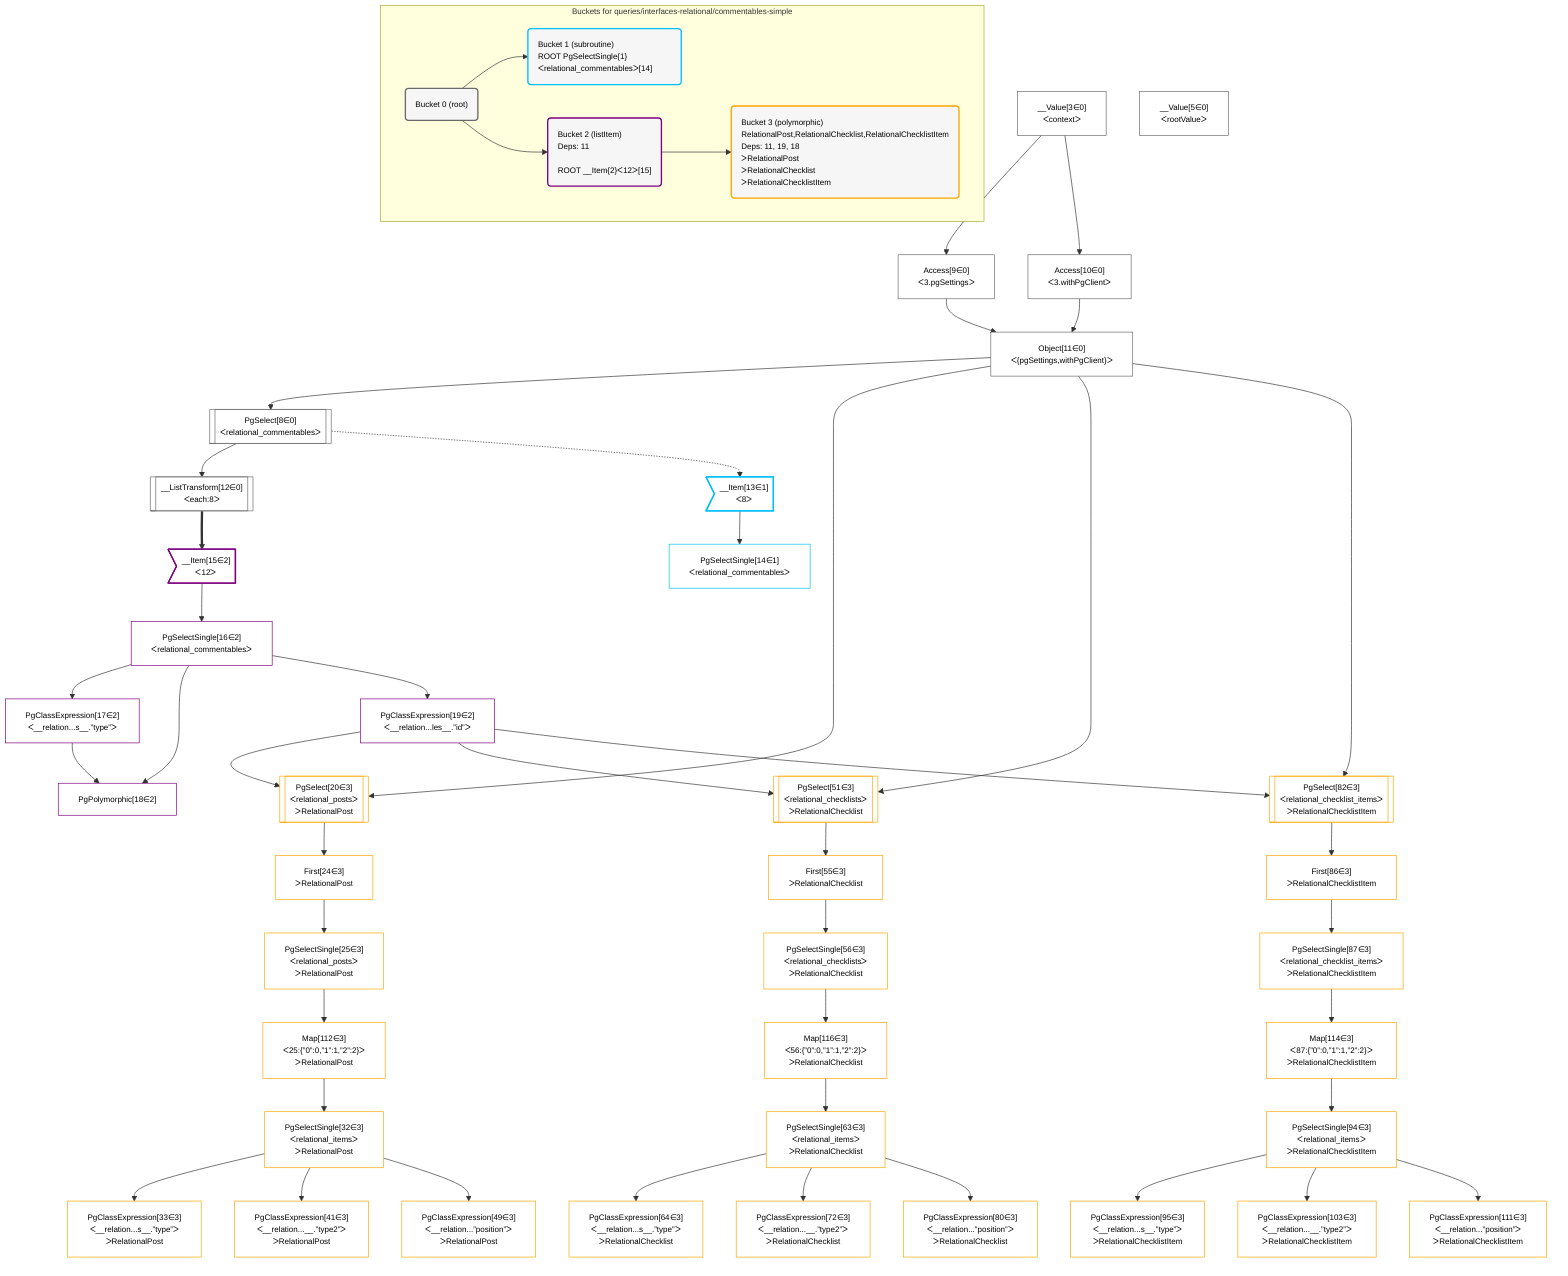 %%{init: {'themeVariables': { 'fontSize': '12px'}}}%%
graph TD
    classDef path fill:#eee,stroke:#000,color:#000
    classDef plan fill:#fff,stroke-width:1px,color:#000
    classDef itemplan fill:#fff,stroke-width:2px,color:#000
    classDef sideeffectplan fill:#f00,stroke-width:2px,color:#000
    classDef bucket fill:#f6f6f6,color:#000,stroke-width:2px,text-align:left


    %% define steps
    __Value3["__Value[3∈0]<br />ᐸcontextᐳ"]:::plan
    __Value5["__Value[5∈0]<br />ᐸrootValueᐳ"]:::plan
    Access9["Access[9∈0]<br />ᐸ3.pgSettingsᐳ"]:::plan
    Access10["Access[10∈0]<br />ᐸ3.withPgClientᐳ"]:::plan
    Object11["Object[11∈0]<br />ᐸ{pgSettings,withPgClient}ᐳ"]:::plan
    PgSelect8[["PgSelect[8∈0]<br />ᐸrelational_commentablesᐳ"]]:::plan
    __ListTransform12[["__ListTransform[12∈0]<br />ᐸeach:8ᐳ"]]:::plan
    __Item13>"__Item[13∈1]<br />ᐸ8ᐳ"]:::itemplan
    PgSelectSingle14["PgSelectSingle[14∈1]<br />ᐸrelational_commentablesᐳ"]:::plan
    __Item15>"__Item[15∈2]<br />ᐸ12ᐳ"]:::itemplan
    PgSelectSingle16["PgSelectSingle[16∈2]<br />ᐸrelational_commentablesᐳ"]:::plan
    PgClassExpression17["PgClassExpression[17∈2]<br />ᐸ__relation...s__.”type”ᐳ"]:::plan
    PgPolymorphic18["PgPolymorphic[18∈2]"]:::plan
    PgClassExpression19["PgClassExpression[19∈2]<br />ᐸ__relation...les__.”id”ᐳ"]:::plan
    PgSelect20[["PgSelect[20∈3]<br />ᐸrelational_postsᐳ<br />ᐳRelationalPost"]]:::plan
    First24["First[24∈3]<br />ᐳRelationalPost"]:::plan
    PgSelectSingle25["PgSelectSingle[25∈3]<br />ᐸrelational_postsᐳ<br />ᐳRelationalPost"]:::plan
    Map112["Map[112∈3]<br />ᐸ25:{”0”:0,”1”:1,”2”:2}ᐳ<br />ᐳRelationalPost"]:::plan
    PgSelectSingle32["PgSelectSingle[32∈3]<br />ᐸrelational_itemsᐳ<br />ᐳRelationalPost"]:::plan
    PgClassExpression33["PgClassExpression[33∈3]<br />ᐸ__relation...s__.”type”ᐳ<br />ᐳRelationalPost"]:::plan
    PgClassExpression41["PgClassExpression[41∈3]<br />ᐸ__relation...__.”type2”ᐳ<br />ᐳRelationalPost"]:::plan
    PgClassExpression49["PgClassExpression[49∈3]<br />ᐸ__relation...”position”ᐳ<br />ᐳRelationalPost"]:::plan
    PgSelect51[["PgSelect[51∈3]<br />ᐸrelational_checklistsᐳ<br />ᐳRelationalChecklist"]]:::plan
    First55["First[55∈3]<br />ᐳRelationalChecklist"]:::plan
    PgSelectSingle56["PgSelectSingle[56∈3]<br />ᐸrelational_checklistsᐳ<br />ᐳRelationalChecklist"]:::plan
    Map116["Map[116∈3]<br />ᐸ56:{”0”:0,”1”:1,”2”:2}ᐳ<br />ᐳRelationalChecklist"]:::plan
    PgSelectSingle63["PgSelectSingle[63∈3]<br />ᐸrelational_itemsᐳ<br />ᐳRelationalChecklist"]:::plan
    PgClassExpression64["PgClassExpression[64∈3]<br />ᐸ__relation...s__.”type”ᐳ<br />ᐳRelationalChecklist"]:::plan
    PgClassExpression72["PgClassExpression[72∈3]<br />ᐸ__relation...__.”type2”ᐳ<br />ᐳRelationalChecklist"]:::plan
    PgClassExpression80["PgClassExpression[80∈3]<br />ᐸ__relation...”position”ᐳ<br />ᐳRelationalChecklist"]:::plan
    PgSelect82[["PgSelect[82∈3]<br />ᐸrelational_checklist_itemsᐳ<br />ᐳRelationalChecklistItem"]]:::plan
    First86["First[86∈3]<br />ᐳRelationalChecklistItem"]:::plan
    PgSelectSingle87["PgSelectSingle[87∈3]<br />ᐸrelational_checklist_itemsᐳ<br />ᐳRelationalChecklistItem"]:::plan
    Map114["Map[114∈3]<br />ᐸ87:{”0”:0,”1”:1,”2”:2}ᐳ<br />ᐳRelationalChecklistItem"]:::plan
    PgSelectSingle94["PgSelectSingle[94∈3]<br />ᐸrelational_itemsᐳ<br />ᐳRelationalChecklistItem"]:::plan
    PgClassExpression95["PgClassExpression[95∈3]<br />ᐸ__relation...s__.”type”ᐳ<br />ᐳRelationalChecklistItem"]:::plan
    PgClassExpression103["PgClassExpression[103∈3]<br />ᐸ__relation...__.”type2”ᐳ<br />ᐳRelationalChecklistItem"]:::plan
    PgClassExpression111["PgClassExpression[111∈3]<br />ᐸ__relation...”position”ᐳ<br />ᐳRelationalChecklistItem"]:::plan

    %% plan dependencies
    __Value3 --> Access9
    __Value3 --> Access10
    Access9 & Access10 --> Object11
    Object11 --> PgSelect8
    PgSelect8 --> __ListTransform12
    PgSelect8 -.-> __Item13
    __Item13 --> PgSelectSingle14
    __ListTransform12 ==> __Item15
    __Item15 --> PgSelectSingle16
    PgSelectSingle16 --> PgClassExpression17
    PgSelectSingle16 & PgClassExpression17 --> PgPolymorphic18
    PgSelectSingle16 --> PgClassExpression19
    Object11 & PgClassExpression19 --> PgSelect20
    PgSelect20 --> First24
    First24 --> PgSelectSingle25
    PgSelectSingle25 --> Map112
    Map112 --> PgSelectSingle32
    PgSelectSingle32 --> PgClassExpression33
    PgSelectSingle32 --> PgClassExpression41
    PgSelectSingle32 --> PgClassExpression49
    Object11 & PgClassExpression19 --> PgSelect51
    PgSelect51 --> First55
    First55 --> PgSelectSingle56
    PgSelectSingle56 --> Map116
    Map116 --> PgSelectSingle63
    PgSelectSingle63 --> PgClassExpression64
    PgSelectSingle63 --> PgClassExpression72
    PgSelectSingle63 --> PgClassExpression80
    Object11 & PgClassExpression19 --> PgSelect82
    PgSelect82 --> First86
    First86 --> PgSelectSingle87
    PgSelectSingle87 --> Map114
    Map114 --> PgSelectSingle94
    PgSelectSingle94 --> PgClassExpression95
    PgSelectSingle94 --> PgClassExpression103
    PgSelectSingle94 --> PgClassExpression111

    subgraph "Buckets for queries/interfaces-relational/commentables-simple"
    Bucket0("Bucket 0 (root)"):::bucket
    classDef bucket0 stroke:#696969
    class Bucket0,__Value3,__Value5,PgSelect8,Access9,Access10,Object11,__ListTransform12 bucket0
    Bucket1("Bucket 1 (subroutine)<br />ROOT PgSelectSingle{1}ᐸrelational_commentablesᐳ[14]"):::bucket
    classDef bucket1 stroke:#00bfff
    class Bucket1,__Item13,PgSelectSingle14 bucket1
    Bucket2("Bucket 2 (listItem)<br />Deps: 11<br /><br />ROOT __Item{2}ᐸ12ᐳ[15]"):::bucket
    classDef bucket2 stroke:#7f007f
    class Bucket2,__Item15,PgSelectSingle16,PgClassExpression17,PgPolymorphic18,PgClassExpression19 bucket2
    Bucket3("Bucket 3 (polymorphic)<br />RelationalPost,RelationalChecklist,RelationalChecklistItem<br />Deps: 11, 19, 18<br />ᐳRelationalPost<br />ᐳRelationalChecklist<br />ᐳRelationalChecklistItem"):::bucket
    classDef bucket3 stroke:#ffa500
    class Bucket3,PgSelect20,First24,PgSelectSingle25,PgSelectSingle32,PgClassExpression33,PgClassExpression41,PgClassExpression49,PgSelect51,First55,PgSelectSingle56,PgSelectSingle63,PgClassExpression64,PgClassExpression72,PgClassExpression80,PgSelect82,First86,PgSelectSingle87,PgSelectSingle94,PgClassExpression95,PgClassExpression103,PgClassExpression111,Map112,Map114,Map116 bucket3
    Bucket0 --> Bucket1 & Bucket2
    Bucket2 --> Bucket3
    end